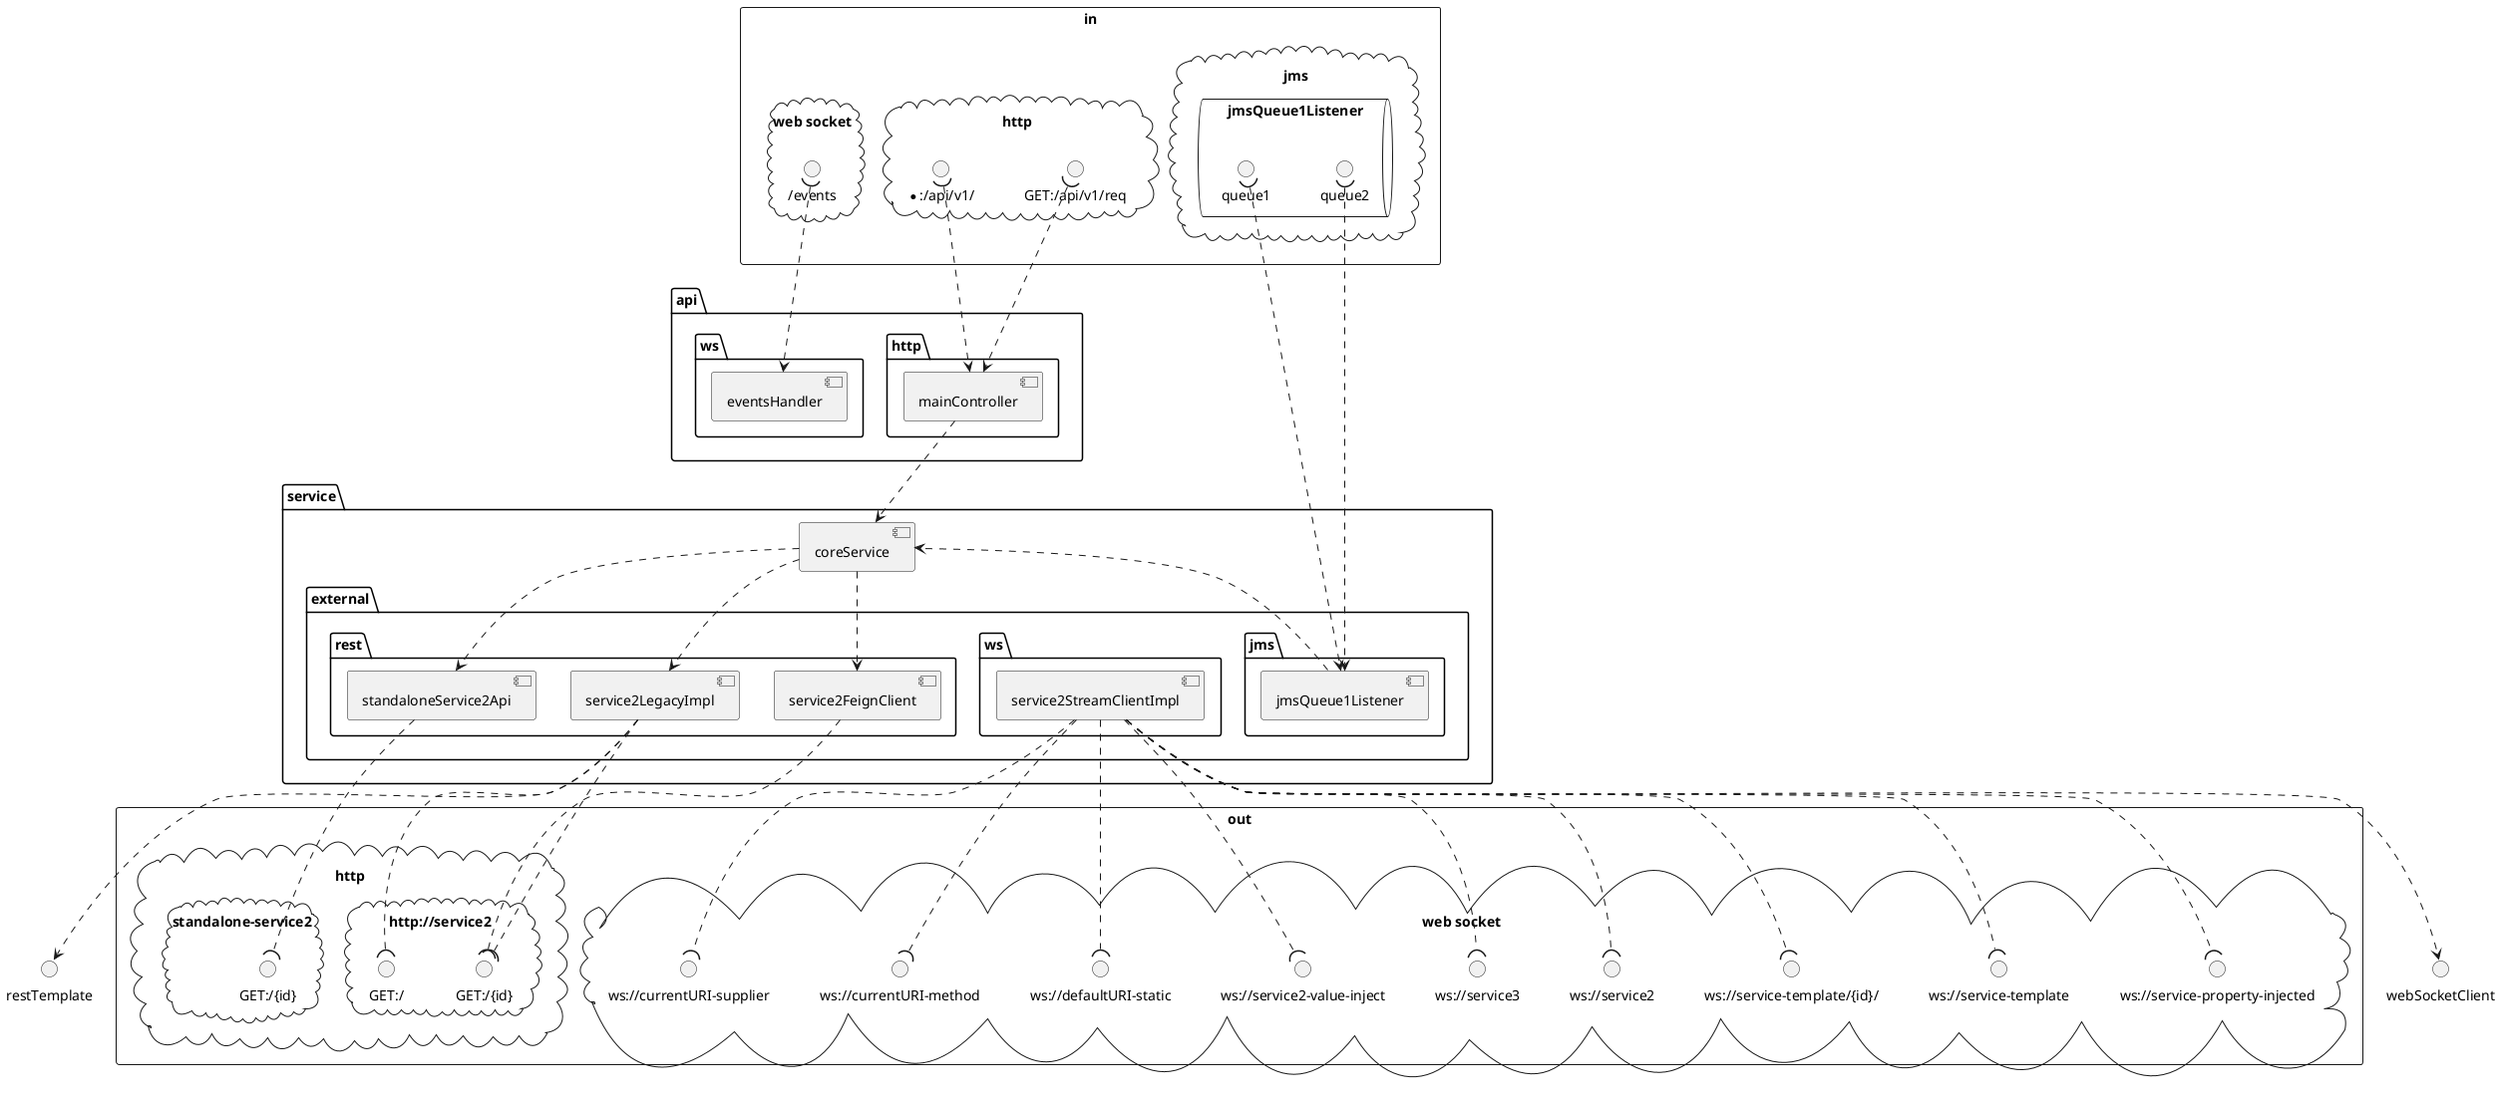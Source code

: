 @startuml
package "api" as api {
  package "http" as api.http {
    [mainController] as mainController
  }
  package "ws" as api.ws {
    [eventsHandler] as eventsHandler
    [eventsHandler] as eventsHandler
  }
}
package "service" as service {
  [coreService] as coreService
  package "external" as service.external {
    package "jms" as service.external.jms {
      [jmsQueue1Listener] as jmsQueue1Listener
    }
    package "rest" as service.external.rest {
      [service2LegacyImpl] as service2LegacyImpl
      [standaloneService2Api] as standaloneService2Api
      [service2FeignClient] as service2FeignClient
    }
    package "ws" as service.external.ws {
      [service2StreamClientImpl] as service2StreamClientImpl
    }
  }
}
mainController ..> coreService
coreService ..> service2FeignClient
coreService ..> service2LegacyImpl
coreService ..> standaloneService2Api
jmsQueue1Listener ..> coreService
service2LegacyImpl ..> restTemplate
service2StreamClientImpl ..> webSocketClient
rectangle "in" as in {
  cloud "http" as in.http {
    interface "GET:/api/v1/req" as in.http.GET..api.v1.req
    in.http.GET..api.v1.req )..> mainController
    interface "*:/api/v1/" as in.http...api.v1.
    in.http...api.v1. )..> mainController
  }
  cloud "web socket" as in.websocket {
    interface "/events" as in.ws..events
    in.ws..events )..> eventsHandler
  }
  cloud "jms" as in.jms {
    queue "jmsQueue1Listener" as in.jmsQueue1Listener {
      interface "queue1" as jmsQueue1Listener.in.jms.queue1
      jmsQueue1Listener.in.jms.queue1 )..> jmsQueue1Listener
      interface "queue2" as jmsQueue1Listener.in.jms.queue2
      jmsQueue1Listener.in.jms.queue2 )..> jmsQueue1Listener
    }
  }
}
rectangle "out" as out {
  cloud "http" as out.http {
    cloud "standalone-service2" as out.standalone.service2 {
      interface "GET:/{id}" as standalone.service2.out.http.GET..id
      standaloneService2Api ..( standalone.service2.out.http.GET..id
    }
    cloud "http://service2" as out.http...service2 {
      interface "GET:/{id}" as http...service2.out.http.GET..id
      service2LegacyImpl ..( http...service2.out.http.GET..id
      interface "GET:/" as http...service2.out.http.GET..
      service2LegacyImpl ..( http...service2.out.http.GET..
      service2FeignClient ..( http...service2.out.http.GET..id
    }
  }
  cloud "web socket" as out.websocket {
    interface "ws://service-template" as out.ws.ws...service.template
    service2StreamClientImpl ..( out.ws.ws...service.template
    interface "ws://service-template/{id}/" as out.ws.ws...service.template.id.
    service2StreamClientImpl ..( out.ws.ws...service.template.id.
    interface "ws://service2" as out.ws.ws...service2
    service2StreamClientImpl ..( out.ws.ws...service2
    interface "ws://service3" as out.ws.ws...service3
    service2StreamClientImpl ..( out.ws.ws...service3
    interface "ws://service2-value-inject" as out.ws.ws...service2.value.inject
    service2StreamClientImpl ..( out.ws.ws...service2.value.inject
    interface "ws://defaultURI-static" as out.ws.ws...defaultURI.static
    service2StreamClientImpl ..( out.ws.ws...defaultURI.static
    interface "ws://currentURI-method" as out.ws.ws...currentURI.method
    service2StreamClientImpl ..( out.ws.ws...currentURI.method
    interface "ws://currentURI-supplier" as out.ws.ws...currentURI.supplier
    service2StreamClientImpl ..( out.ws.ws...currentURI.supplier
    interface "ws://service-property-injected" as out.ws.ws...service.property.injected
    service2StreamClientImpl ..( out.ws.ws...service.property.injected
  }
}
@enduml
